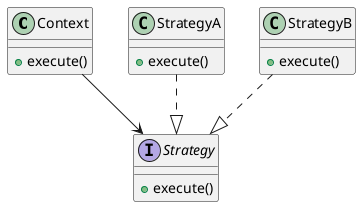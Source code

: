 @startuml strategy

class Context {
  + execute()
}

interface Strategy {
  + execute()
}

class StrategyA {
  + execute()
}

class StrategyB {
  + execute()
}

Context --> Strategy

StrategyA ..|> Strategy
StrategyB ..|> Strategy

@enduml
